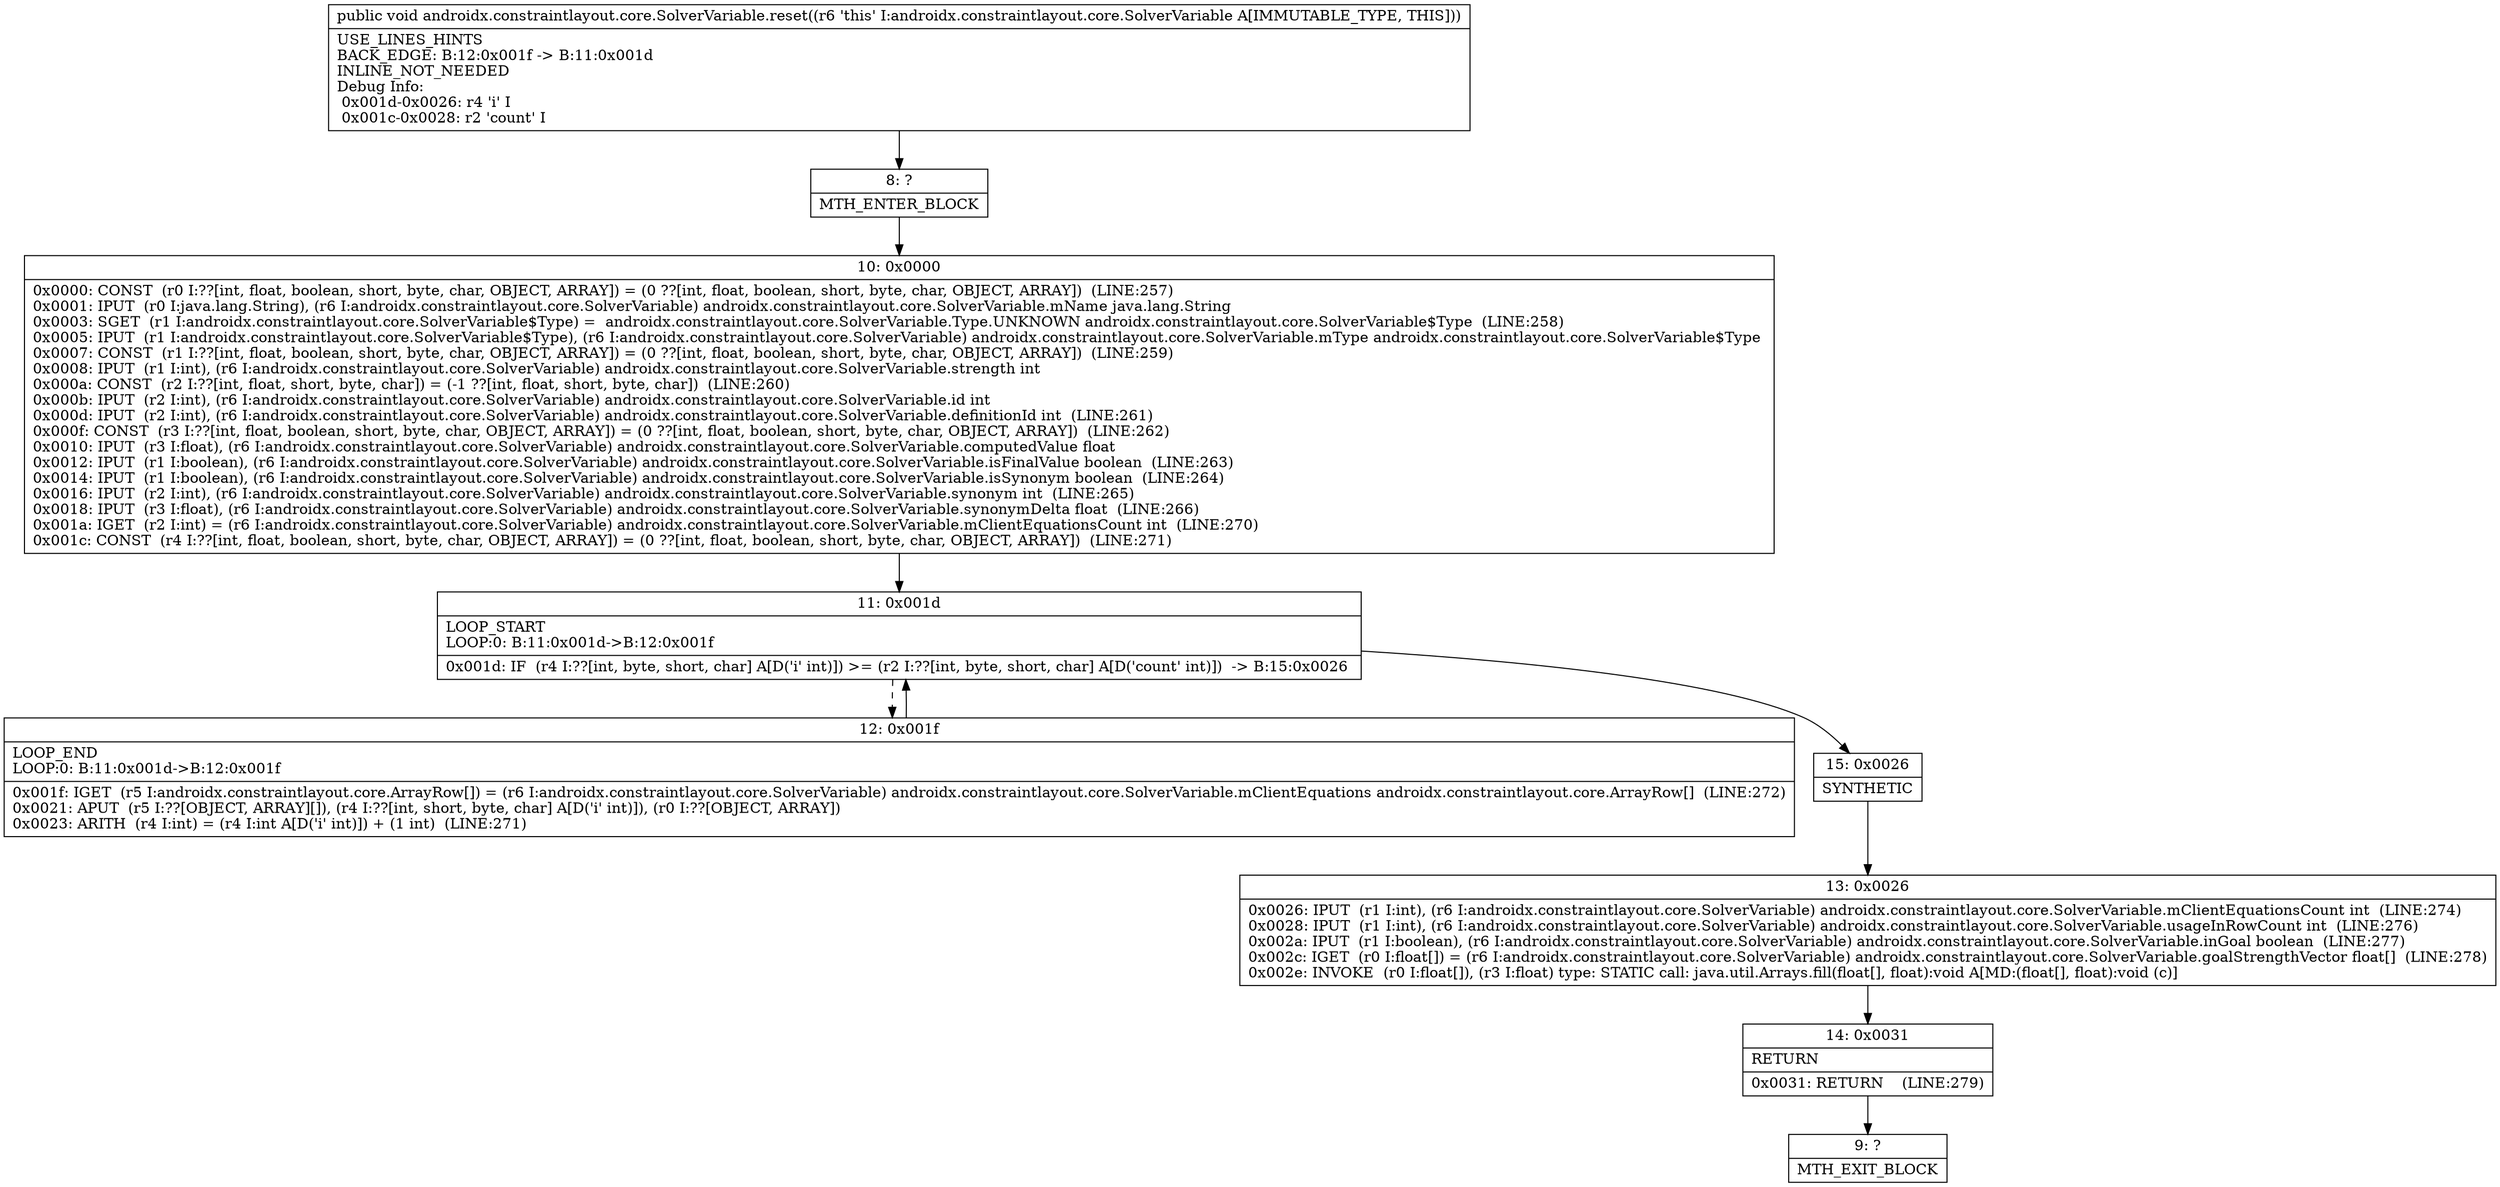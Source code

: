 digraph "CFG forandroidx.constraintlayout.core.SolverVariable.reset()V" {
Node_8 [shape=record,label="{8\:\ ?|MTH_ENTER_BLOCK\l}"];
Node_10 [shape=record,label="{10\:\ 0x0000|0x0000: CONST  (r0 I:??[int, float, boolean, short, byte, char, OBJECT, ARRAY]) = (0 ??[int, float, boolean, short, byte, char, OBJECT, ARRAY])  (LINE:257)\l0x0001: IPUT  (r0 I:java.lang.String), (r6 I:androidx.constraintlayout.core.SolverVariable) androidx.constraintlayout.core.SolverVariable.mName java.lang.String \l0x0003: SGET  (r1 I:androidx.constraintlayout.core.SolverVariable$Type) =  androidx.constraintlayout.core.SolverVariable.Type.UNKNOWN androidx.constraintlayout.core.SolverVariable$Type  (LINE:258)\l0x0005: IPUT  (r1 I:androidx.constraintlayout.core.SolverVariable$Type), (r6 I:androidx.constraintlayout.core.SolverVariable) androidx.constraintlayout.core.SolverVariable.mType androidx.constraintlayout.core.SolverVariable$Type \l0x0007: CONST  (r1 I:??[int, float, boolean, short, byte, char, OBJECT, ARRAY]) = (0 ??[int, float, boolean, short, byte, char, OBJECT, ARRAY])  (LINE:259)\l0x0008: IPUT  (r1 I:int), (r6 I:androidx.constraintlayout.core.SolverVariable) androidx.constraintlayout.core.SolverVariable.strength int \l0x000a: CONST  (r2 I:??[int, float, short, byte, char]) = (\-1 ??[int, float, short, byte, char])  (LINE:260)\l0x000b: IPUT  (r2 I:int), (r6 I:androidx.constraintlayout.core.SolverVariable) androidx.constraintlayout.core.SolverVariable.id int \l0x000d: IPUT  (r2 I:int), (r6 I:androidx.constraintlayout.core.SolverVariable) androidx.constraintlayout.core.SolverVariable.definitionId int  (LINE:261)\l0x000f: CONST  (r3 I:??[int, float, boolean, short, byte, char, OBJECT, ARRAY]) = (0 ??[int, float, boolean, short, byte, char, OBJECT, ARRAY])  (LINE:262)\l0x0010: IPUT  (r3 I:float), (r6 I:androidx.constraintlayout.core.SolverVariable) androidx.constraintlayout.core.SolverVariable.computedValue float \l0x0012: IPUT  (r1 I:boolean), (r6 I:androidx.constraintlayout.core.SolverVariable) androidx.constraintlayout.core.SolverVariable.isFinalValue boolean  (LINE:263)\l0x0014: IPUT  (r1 I:boolean), (r6 I:androidx.constraintlayout.core.SolverVariable) androidx.constraintlayout.core.SolverVariable.isSynonym boolean  (LINE:264)\l0x0016: IPUT  (r2 I:int), (r6 I:androidx.constraintlayout.core.SolverVariable) androidx.constraintlayout.core.SolverVariable.synonym int  (LINE:265)\l0x0018: IPUT  (r3 I:float), (r6 I:androidx.constraintlayout.core.SolverVariable) androidx.constraintlayout.core.SolverVariable.synonymDelta float  (LINE:266)\l0x001a: IGET  (r2 I:int) = (r6 I:androidx.constraintlayout.core.SolverVariable) androidx.constraintlayout.core.SolverVariable.mClientEquationsCount int  (LINE:270)\l0x001c: CONST  (r4 I:??[int, float, boolean, short, byte, char, OBJECT, ARRAY]) = (0 ??[int, float, boolean, short, byte, char, OBJECT, ARRAY])  (LINE:271)\l}"];
Node_11 [shape=record,label="{11\:\ 0x001d|LOOP_START\lLOOP:0: B:11:0x001d\-\>B:12:0x001f\l|0x001d: IF  (r4 I:??[int, byte, short, char] A[D('i' int)]) \>= (r2 I:??[int, byte, short, char] A[D('count' int)])  \-\> B:15:0x0026 \l}"];
Node_12 [shape=record,label="{12\:\ 0x001f|LOOP_END\lLOOP:0: B:11:0x001d\-\>B:12:0x001f\l|0x001f: IGET  (r5 I:androidx.constraintlayout.core.ArrayRow[]) = (r6 I:androidx.constraintlayout.core.SolverVariable) androidx.constraintlayout.core.SolverVariable.mClientEquations androidx.constraintlayout.core.ArrayRow[]  (LINE:272)\l0x0021: APUT  (r5 I:??[OBJECT, ARRAY][]), (r4 I:??[int, short, byte, char] A[D('i' int)]), (r0 I:??[OBJECT, ARRAY]) \l0x0023: ARITH  (r4 I:int) = (r4 I:int A[D('i' int)]) + (1 int)  (LINE:271)\l}"];
Node_15 [shape=record,label="{15\:\ 0x0026|SYNTHETIC\l}"];
Node_13 [shape=record,label="{13\:\ 0x0026|0x0026: IPUT  (r1 I:int), (r6 I:androidx.constraintlayout.core.SolverVariable) androidx.constraintlayout.core.SolverVariable.mClientEquationsCount int  (LINE:274)\l0x0028: IPUT  (r1 I:int), (r6 I:androidx.constraintlayout.core.SolverVariable) androidx.constraintlayout.core.SolverVariable.usageInRowCount int  (LINE:276)\l0x002a: IPUT  (r1 I:boolean), (r6 I:androidx.constraintlayout.core.SolverVariable) androidx.constraintlayout.core.SolverVariable.inGoal boolean  (LINE:277)\l0x002c: IGET  (r0 I:float[]) = (r6 I:androidx.constraintlayout.core.SolverVariable) androidx.constraintlayout.core.SolverVariable.goalStrengthVector float[]  (LINE:278)\l0x002e: INVOKE  (r0 I:float[]), (r3 I:float) type: STATIC call: java.util.Arrays.fill(float[], float):void A[MD:(float[], float):void (c)]\l}"];
Node_14 [shape=record,label="{14\:\ 0x0031|RETURN\l|0x0031: RETURN    (LINE:279)\l}"];
Node_9 [shape=record,label="{9\:\ ?|MTH_EXIT_BLOCK\l}"];
MethodNode[shape=record,label="{public void androidx.constraintlayout.core.SolverVariable.reset((r6 'this' I:androidx.constraintlayout.core.SolverVariable A[IMMUTABLE_TYPE, THIS]))  | USE_LINES_HINTS\lBACK_EDGE: B:12:0x001f \-\> B:11:0x001d\lINLINE_NOT_NEEDED\lDebug Info:\l  0x001d\-0x0026: r4 'i' I\l  0x001c\-0x0028: r2 'count' I\l}"];
MethodNode -> Node_8;Node_8 -> Node_10;
Node_10 -> Node_11;
Node_11 -> Node_12[style=dashed];
Node_11 -> Node_15;
Node_12 -> Node_11;
Node_15 -> Node_13;
Node_13 -> Node_14;
Node_14 -> Node_9;
}

